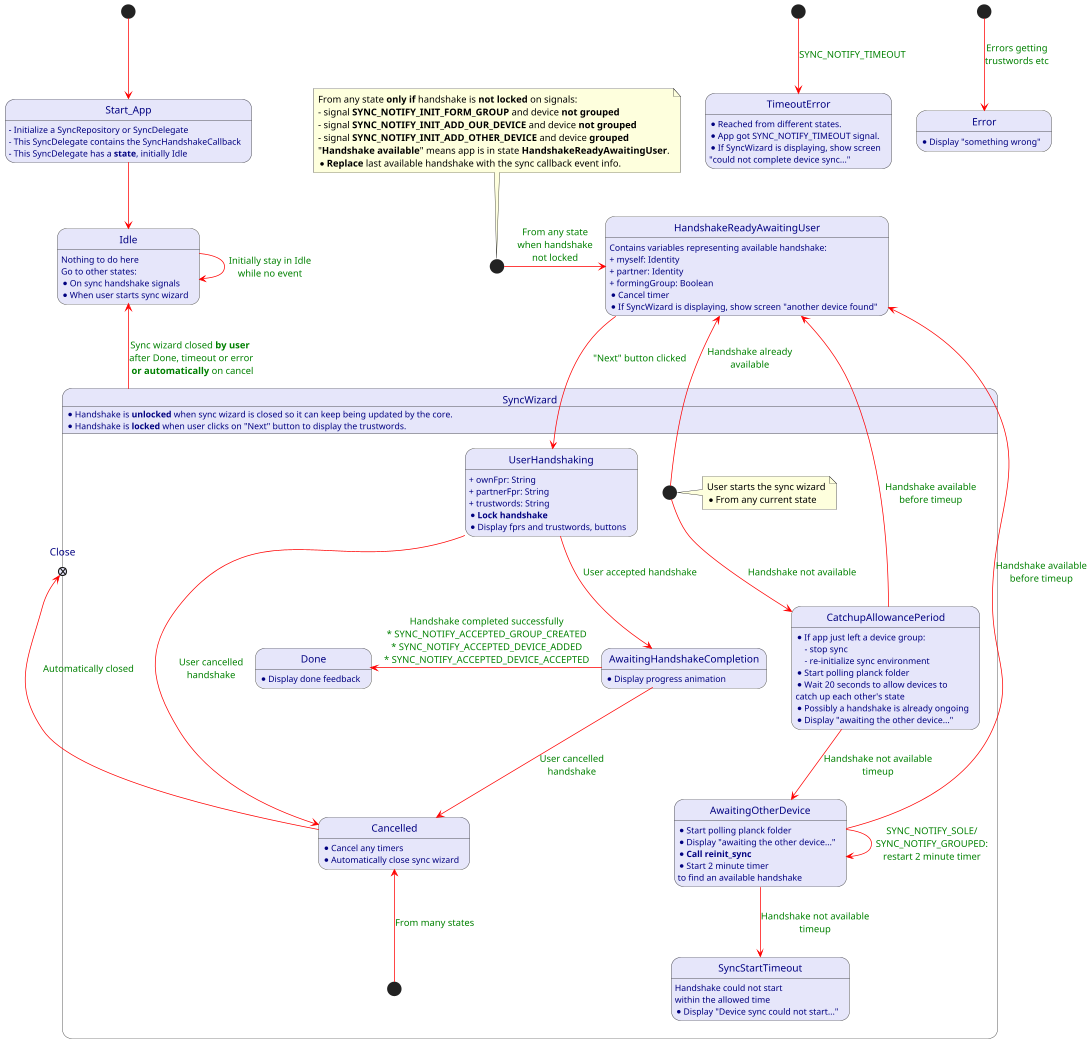 @startuml
'https://plantuml.com/state-diagram
'skinparam ranksep 20
skinparam dpi 125
'skinparam packageTitleAlignment left
'skinparam linetype ortho
'skinparam linetype polyline
'left to right direction
skinparam arrowColor red
skinparam arrowFontColor green
'skinparam handwritten true
skinparam State {
    AttributeFontcolor navy
    BackgroundColor lavender
}


scale 800 width
scale 800 height

[*] --> Start_App
Start_App : - Initialize a SyncRepository or SyncDelegate
Start_App : - This SyncDelegate contains the SyncHandshakeCallback
Start_App : - This SyncDelegate has a **state**, initially Idle

Start_App -down-> Idle
Idle: Nothing to do here
Idle: Go to other states:
Idle: * On sync handshake signals
Idle: * When user starts sync wizard
Idle -> Idle : Initially stay in Idle\nwhile no event
'Idle ---> Sync_Wizard
state SyncWizard {
SyncWizard: * Handshake is **unlocked** when sync wizard is closed so it can keep being updated by the core.
SyncWizard: * Handshake is **locked** when user clicks on "Next" button to display the trustwords.
    state Wizard_Start <<start>>
    note right of Wizard_Start
      User starts the sync wizard
      * From any current state
    end note

    Wizard_Start --> CatchupAllowancePeriod : Handshake not available

    CatchupAllowancePeriod: * If app just left a device group:\n    - stop sync\n    - re-initialize sync environment
    CatchupAllowancePeriod: * Start polling planck folder
    CatchupAllowancePeriod: * Wait 20 seconds to allow devices to \ncatch up each other's state
    CatchupAllowancePeriod: * Possibly a handshake is already ongoing
    CatchupAllowancePeriod: * Display "awaiting the other device..."

    CatchupAllowancePeriod --> AwaitingOtherDevice : Handshake not available\ntimeup
    AwaitingOtherDevice: * Start polling planck folder
    AwaitingOtherDevice: * Display "awaiting the other device..."
    AwaitingOtherDevice: * **Call reinit_sync**
    AwaitingOtherDevice: * Start 2 minute timer
    AwaitingOtherDevice: to find an available handshake
    AwaitingOtherDevice --> AwaitingOtherDevice : SYNC_NOTIFY_SOLE/\nSYNC_NOTIFY_GROUPED:\nrestart 2 minute timer
    AwaitingOtherDevice --> SyncStartTimeout : Handshake not available\ntimeup
    SyncStartTimeout: Handshake could not start\nwithin the allowed time
    SyncStartTimeout: * Display "Device sync could not start..."

    state UserHandshaking
    UserHandshaking: + ownFpr: String
    UserHandshaking: + partnerFpr: String
    UserHandshaking: + trustwords: String
    UserHandshaking: * **Lock handshake**
    UserHandshaking: * Display fprs and trustwords, buttons

    state AwaitingHandshakeCompletion
    AwaitingHandshakeCompletion: * Display progress animation
    UserHandshaking --> AwaitingHandshakeCompletion : User accepted handshake
    AwaitingHandshakeCompletion -left> Done : Handshake completed successfully\n* SYNC_NOTIFY_ACCEPTED_GROUP_CREATED\n* SYNC_NOTIFY_ACCEPTED_DEVICE_ADDED\n* SYNC_NOTIFY_ACCEPTED_DEVICE_ACCEPTED
    Done: * Display done feedback

    UserHandshaking --> Cancelled : User cancelled\nhandshake
    Cancelled: * Cancel any timers
    Cancelled: * Automatically close sync wizard
    state CancelledRoot <<start>>
    CancelledRoot -up-> Cancelled : From many states
    AwaitingHandshakeCompletion --> Cancelled : User cancelled\nhandshake
    state Close <<exitPoint>>
    Cancelled -[norank]left-> Close : Automatically closed
}

SyncWizard -up-> Idle : Sync wizard closed **by user** \nafter Done, timeout or error\n **or automatically** on cancel

Wizard_Start --> HandshakeReadyAwaitingUser : Handshake already\navailable
CatchupAllowancePeriod -up------> HandshakeReadyAwaitingUser : Handshake available\nbefore timeup
AwaitingOtherDevice --> HandshakeReadyAwaitingUser : Handshake available\nbefore timeup
HandshakeReadyAwaitingUser --> UserHandshaking : "Next" button clicked



state HandshakeReadyAwaitingUser
HandshakeReadyAwaitingUser: Contains variables representing available handshake:
HandshakeReadyAwaitingUser: + myself: Identity
HandshakeReadyAwaitingUser: + partner: Identity
HandshakeReadyAwaitingUser: + formingGroup: Boolean
HandshakeReadyAwaitingUser: * Cancel timer
HandshakeReadyAwaitingUser: * If SyncWizard is displaying, show screen "another device found"

state TimeoutRoot <<start>>
TimeoutRoot --> TimeoutError : SYNC_NOTIFY_TIMEOUT
TimeoutError: * Reached from different states.
TimeoutError: * App got SYNC_NOTIFY_TIMEOUT signal.
TimeoutError: * If SyncWizard is displaying, show screen\n"could not complete device sync..."

state ErrorRoot <<start>>
ErrorRoot --> Error : Errors getting\ntrustwords etc
Error: * Display "something wrong"



state anyState <<start>>
anyState -> HandshakeReadyAwaitingUser: From any state\nwhen handshake\nnot locked
note top of anyState
From any state **only if** handshake is **not locked** on signals:
- signal **SYNC_NOTIFY_INIT_FORM_GROUP** and device **not grouped**
- signal **SYNC_NOTIFY_INIT_ADD_OUR_DEVICE** and device **not grouped**
- signal **SYNC_NOTIFY_INIT_ADD_OTHER_DEVICE** and device **grouped**
"**Handshake available**" means app is in state **HandshakeReadyAwaitingUser**.
* **Replace** last available handshake with the sync callback event info.
end note


@enduml